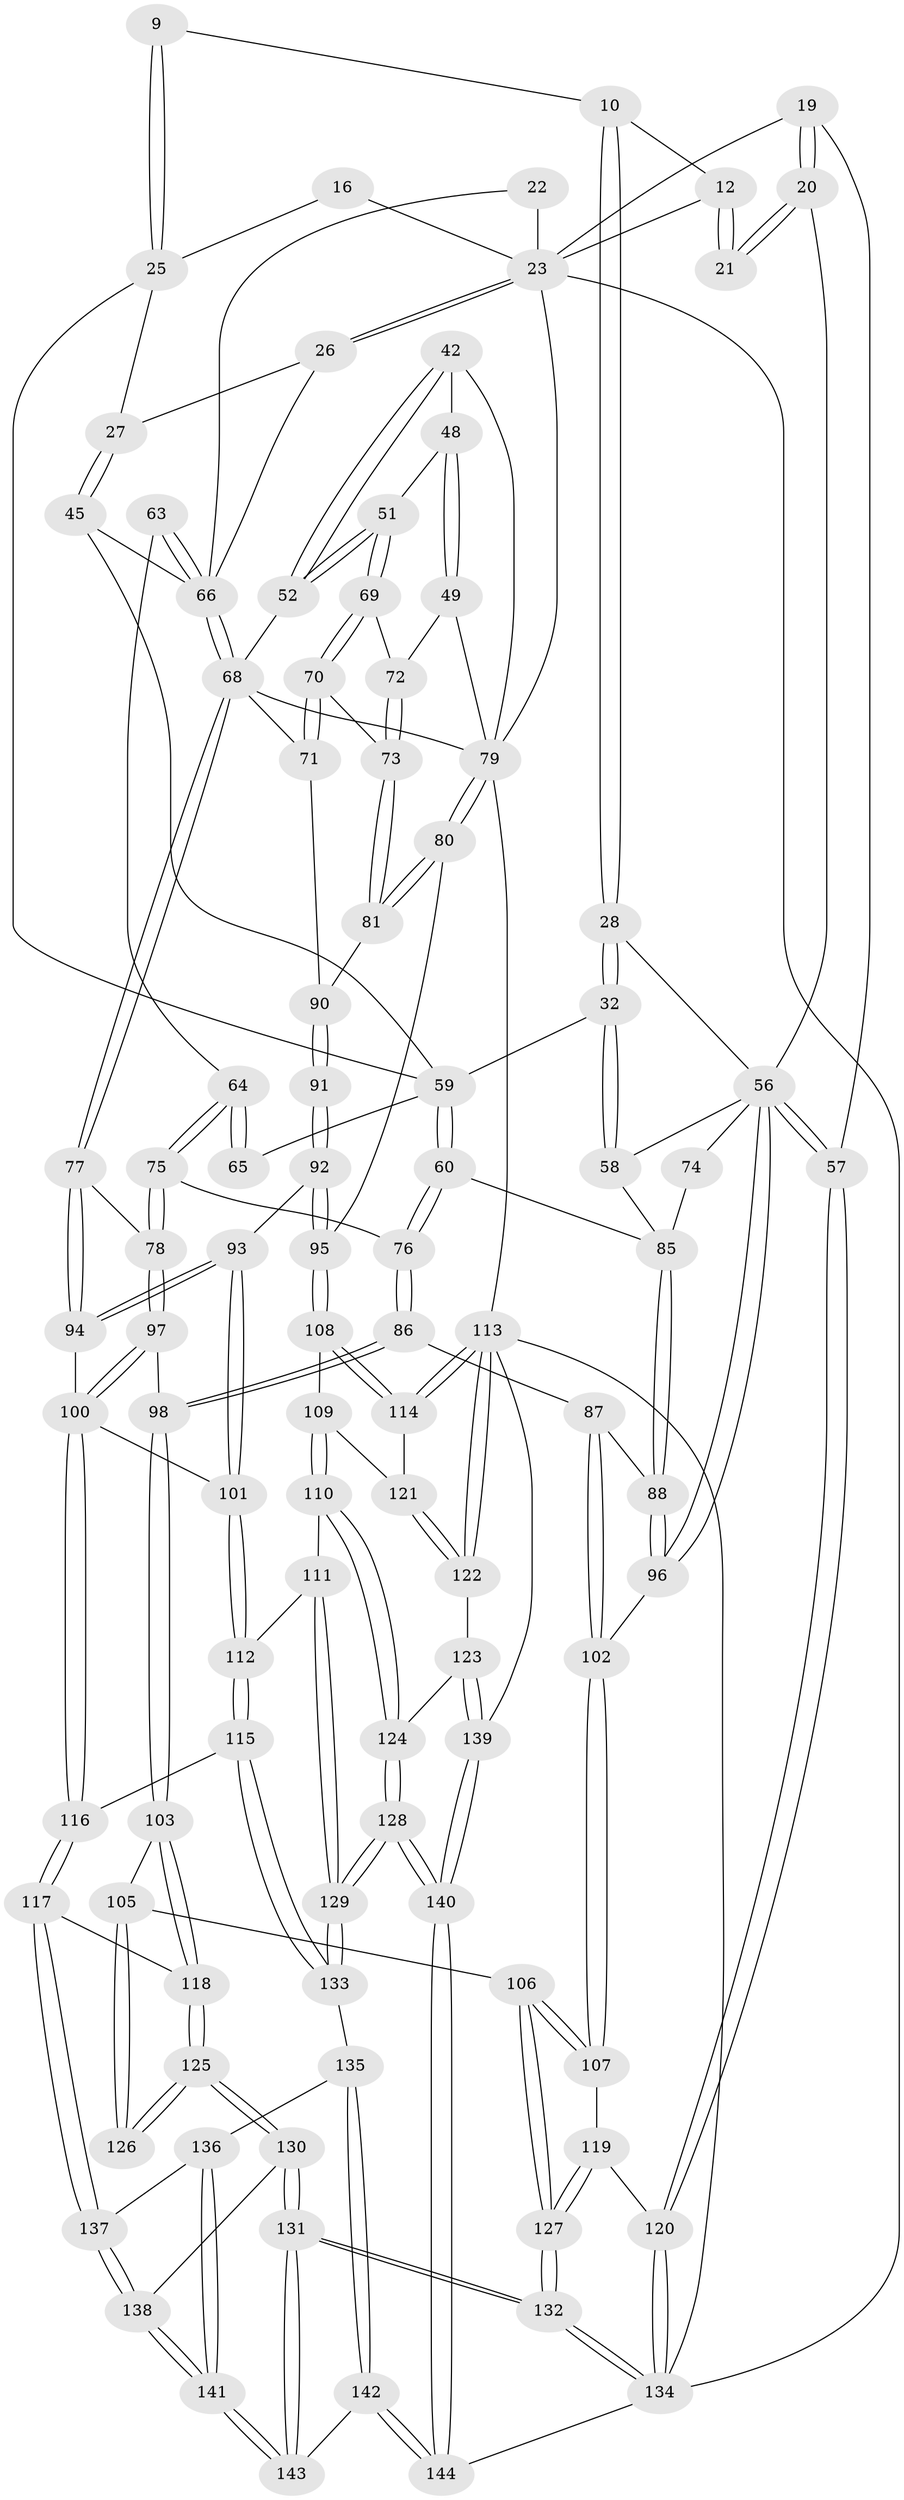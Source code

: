 // original degree distribution, {3: 0.013888888888888888, 4: 0.22916666666666666, 5: 0.5416666666666666, 6: 0.2152777777777778}
// Generated by graph-tools (version 1.1) at 2025/05/03/04/25 22:05:29]
// undirected, 100 vertices, 243 edges
graph export_dot {
graph [start="1"]
  node [color=gray90,style=filled];
  9 [pos="+0.22590638614677389+0.13038639976907998"];
  10 [pos="+0.2102694093471251+0.13399769649455084"];
  12 [pos="+0.12269736898720092+0",super="+11"];
  16 [pos="+0.46871805463558464+0.07632177800315051",super="+2"];
  19 [pos="+0+0.13802776505788233"];
  20 [pos="+0+0.17989113951181537"];
  21 [pos="+0.039835494487782834+0.13364398486009532"];
  22 [pos="+0.5682820077066693+0.18501019026138715",super="+14"];
  23 [pos="+0.5391628190798589+0.16683561726347226",super="+18+15+13"];
  25 [pos="+0.3198458320734968+0.17830547503079763",super="+24+17"];
  26 [pos="+0.48206130969356414+0.2165424550559763"];
  27 [pos="+0.4598536868718494+0.2188940698954733"];
  28 [pos="+0.13446097574957405+0.252614983810516"];
  32 [pos="+0.14289374741159122+0.26147773411129205"];
  42 [pos="+0.8343237979992063+0.2644615547111037",super="+41"];
  45 [pos="+0.4197121829125836+0.26854038994084534"];
  48 [pos="+0.9041641346616244+0.2641418197371942"];
  49 [pos="+1+0.20011643533983495"];
  51 [pos="+0.8495315357994778+0.34911467480247393"];
  52 [pos="+0.8462441804658849+0.3466125083197228"];
  56 [pos="+0+0.578596105301181",super="+55+54+29"];
  57 [pos="+0+0.5871373515501322"];
  58 [pos="+0.1392636279245917+0.3779463022441823"];
  59 [pos="+0.2306207891122391+0.4041892681742524",super="+31+46"];
  60 [pos="+0.21270672046603453+0.431573473804382"];
  63 [pos="+0.43174434814056195+0.36435851124723845"];
  64 [pos="+0.3940368232396714+0.38879524530164666"];
  65 [pos="+0.32186201063877606+0.3201951320382682"];
  66 [pos="+0.6359732938286197+0.4004514931054633",super="+43+44+47"];
  68 [pos="+0.6463894309609806+0.4367024551291094",super="+67"];
  69 [pos="+0.854460115342686+0.35667420589951393"];
  70 [pos="+0.8287524002356983+0.42054269952422973"];
  71 [pos="+0.7273378396831268+0.45575432508478503"];
  72 [pos="+0.9485510928967676+0.36995224369964613"];
  73 [pos="+0.9131997633027373+0.4752974439494607"];
  74 [pos="+0.11455358366571275+0.4865127436491483"];
  75 [pos="+0.4036066893766361+0.505444619142226"];
  76 [pos="+0.337470423930523+0.5179604778721407"];
  77 [pos="+0.6182644604857166+0.48320808923191616"];
  78 [pos="+0.41773397499731924+0.5145020190503412"];
  79 [pos="+1+0.6311931017098407",super="+50+38+37+39+33"];
  80 [pos="+0.967703098106137+0.5398841524621123"];
  81 [pos="+0.9186879648565718+0.49990113596472097"];
  85 [pos="+0.1931284695505396+0.5706355729858111",super="+61+62"];
  86 [pos="+0.2467547956226594+0.6207333630305432"];
  87 [pos="+0.2295715694787512+0.6216594144510577"];
  88 [pos="+0.19797453377425153+0.6035471722709427"];
  90 [pos="+0.7515235082343885+0.47853799381549145",super="+89"];
  91 [pos="+0.8084479764227331+0.610092108944786"];
  92 [pos="+0.8048889887658002+0.6521967645983426"];
  93 [pos="+0.761758653719297+0.6510621956555135"];
  94 [pos="+0.6235873901437127+0.5173199602615317"];
  95 [pos="+0.8167843502269236+0.6613743778599885"];
  96 [pos="+0.02580058543686292+0.6095483956990295"];
  97 [pos="+0.43357465552732205+0.6339950700126168"];
  98 [pos="+0.3293854225392195+0.708301423337822"];
  100 [pos="+0.5246761329455049+0.7097325502662615",super="+99"];
  101 [pos="+0.6894377736538649+0.7062574643474246"];
  102 [pos="+0.1753121269651927+0.7381451343215379"];
  103 [pos="+0.32868936339982907+0.7491844216246213"];
  105 [pos="+0.20416653569907797+0.7945769914547539",super="+104"];
  106 [pos="+0.18633774084259322+0.7883717776371435"];
  107 [pos="+0.17549136036706245+0.7735825207883357"];
  108 [pos="+0.8276753026439279+0.6775954131479491"];
  109 [pos="+0.8262128870629234+0.7377532195986265"];
  110 [pos="+0.7738998968358655+0.805091593580391"];
  111 [pos="+0.7682061480456682+0.8072329107472744"];
  112 [pos="+0.6504835991121689+0.7827184870873187"];
  113 [pos="+1+0.6985096944345125",super="+84"];
  114 [pos="+1+0.6935357885241208"];
  115 [pos="+0.6079741642041857+0.8036610024115273"];
  116 [pos="+0.5377747004468485+0.775724794039252"];
  117 [pos="+0.4590441842973815+0.8273332771877956"];
  118 [pos="+0.3765523648372233+0.8043615177590518"];
  119 [pos="+0.04100266802204629+0.7676400795462581"];
  120 [pos="+0+0.6530067286142146"];
  121 [pos="+0.860949172453424+0.7663127266698305"];
  122 [pos="+0.921944546659982+0.8312175959515178"];
  123 [pos="+0.8927981805661525+0.8789831206000013"];
  124 [pos="+0.8761662571815167+0.889722076400768"];
  125 [pos="+0.2731970562963363+0.9295669118927758"];
  126 [pos="+0.2647945541500354+0.9114848869915845"];
  127 [pos="+0.10725685840002684+0.906628662065773"];
  128 [pos="+0.7394036383256689+1"];
  129 [pos="+0.7250482142646446+1"];
  130 [pos="+0.2722026192757611+0.9400747002786"];
  131 [pos="+0.07953538844695915+1"];
  132 [pos="+0.017971064553946706+1"];
  133 [pos="+0.6356944481280487+0.9094242259964131"];
  134 [pos="+0+1",super="+82"];
  135 [pos="+0.5086746784364172+0.936343847315329"];
  136 [pos="+0.4997253051693775+0.9303257379327734"];
  137 [pos="+0.456708626441512+0.8551043455701144"];
  138 [pos="+0.41060433684742775+0.930759427731659"];
  139 [pos="+0.980542367748555+0.9404277858570663"];
  140 [pos="+0.7394930913356512+1"];
  141 [pos="+0.43249623473705473+1"];
  142 [pos="+0.642551351629616+1"];
  143 [pos="+0.4292652094682595+1"];
  144 [pos="+0.7381770497948253+1"];
  9 -- 10;
  9 -- 25 [weight=2];
  9 -- 25;
  10 -- 28;
  10 -- 28;
  10 -- 12;
  12 -- 21 [weight=2];
  12 -- 21;
  12 -- 23;
  16 -- 25 [weight=2];
  16 -- 23 [weight=2];
  19 -- 20;
  19 -- 20;
  19 -- 57;
  19 -- 23;
  20 -- 21;
  20 -- 21;
  20 -- 56;
  22 -- 23 [weight=3];
  22 -- 66;
  23 -- 26;
  23 -- 26;
  23 -- 134 [weight=2];
  23 -- 79 [weight=2];
  25 -- 27;
  25 -- 59;
  26 -- 27;
  26 -- 66;
  27 -- 45;
  27 -- 45;
  28 -- 32;
  28 -- 32;
  28 -- 56;
  32 -- 58;
  32 -- 58;
  32 -- 59;
  42 -- 52;
  42 -- 52;
  42 -- 79 [weight=2];
  42 -- 48;
  45 -- 66;
  45 -- 59;
  48 -- 49;
  48 -- 49;
  48 -- 51;
  49 -- 72;
  49 -- 79;
  51 -- 52;
  51 -- 52;
  51 -- 69;
  51 -- 69;
  52 -- 68;
  56 -- 57;
  56 -- 57;
  56 -- 96;
  56 -- 96;
  56 -- 74;
  56 -- 58;
  57 -- 120;
  57 -- 120;
  58 -- 85;
  59 -- 60;
  59 -- 60;
  59 -- 65 [weight=2];
  60 -- 76;
  60 -- 76;
  60 -- 85;
  63 -- 64;
  63 -- 66 [weight=2];
  63 -- 66;
  64 -- 65;
  64 -- 65;
  64 -- 75;
  64 -- 75;
  66 -- 68 [weight=2];
  66 -- 68;
  68 -- 77;
  68 -- 77;
  68 -- 71;
  68 -- 79 [weight=2];
  69 -- 70;
  69 -- 70;
  69 -- 72;
  70 -- 71;
  70 -- 71;
  70 -- 73;
  71 -- 90;
  72 -- 73;
  72 -- 73;
  73 -- 81;
  73 -- 81;
  74 -- 85 [weight=2];
  75 -- 76;
  75 -- 78;
  75 -- 78;
  76 -- 86;
  76 -- 86;
  77 -- 78;
  77 -- 94;
  77 -- 94;
  78 -- 97;
  78 -- 97;
  79 -- 80;
  79 -- 80;
  79 -- 113;
  80 -- 81;
  80 -- 81;
  80 -- 95;
  81 -- 90;
  85 -- 88;
  85 -- 88;
  86 -- 87;
  86 -- 98;
  86 -- 98;
  87 -- 88;
  87 -- 102;
  87 -- 102;
  88 -- 96;
  88 -- 96;
  90 -- 91 [weight=2];
  90 -- 91;
  91 -- 92;
  91 -- 92;
  92 -- 93;
  92 -- 95;
  92 -- 95;
  93 -- 94;
  93 -- 94;
  93 -- 101;
  93 -- 101;
  94 -- 100;
  95 -- 108;
  95 -- 108;
  96 -- 102;
  97 -- 98;
  97 -- 100;
  97 -- 100;
  98 -- 103;
  98 -- 103;
  100 -- 116;
  100 -- 116;
  100 -- 101;
  101 -- 112;
  101 -- 112;
  102 -- 107;
  102 -- 107;
  103 -- 118;
  103 -- 118;
  103 -- 105;
  105 -- 106;
  105 -- 126 [weight=2];
  105 -- 126;
  106 -- 107;
  106 -- 107;
  106 -- 127;
  106 -- 127;
  107 -- 119;
  108 -- 109;
  108 -- 114;
  108 -- 114;
  109 -- 110;
  109 -- 110;
  109 -- 121;
  110 -- 111;
  110 -- 124;
  110 -- 124;
  111 -- 112;
  111 -- 129;
  111 -- 129;
  112 -- 115;
  112 -- 115;
  113 -- 114;
  113 -- 114;
  113 -- 122;
  113 -- 122;
  113 -- 139;
  113 -- 134;
  114 -- 121;
  115 -- 116;
  115 -- 133;
  115 -- 133;
  116 -- 117;
  116 -- 117;
  117 -- 118;
  117 -- 137;
  117 -- 137;
  118 -- 125;
  118 -- 125;
  119 -- 120;
  119 -- 127;
  119 -- 127;
  120 -- 134;
  120 -- 134;
  121 -- 122;
  121 -- 122;
  122 -- 123;
  123 -- 124;
  123 -- 139;
  123 -- 139;
  124 -- 128;
  124 -- 128;
  125 -- 126;
  125 -- 126;
  125 -- 130;
  125 -- 130;
  127 -- 132;
  127 -- 132;
  128 -- 129;
  128 -- 129;
  128 -- 140;
  128 -- 140;
  129 -- 133;
  129 -- 133;
  130 -- 131;
  130 -- 131;
  130 -- 138;
  131 -- 132;
  131 -- 132;
  131 -- 143;
  131 -- 143;
  132 -- 134;
  132 -- 134;
  133 -- 135;
  134 -- 144;
  135 -- 136;
  135 -- 142;
  135 -- 142;
  136 -- 137;
  136 -- 141;
  136 -- 141;
  137 -- 138;
  137 -- 138;
  138 -- 141;
  138 -- 141;
  139 -- 140;
  139 -- 140;
  140 -- 144;
  140 -- 144;
  141 -- 143;
  141 -- 143;
  142 -- 143;
  142 -- 144;
  142 -- 144;
}
